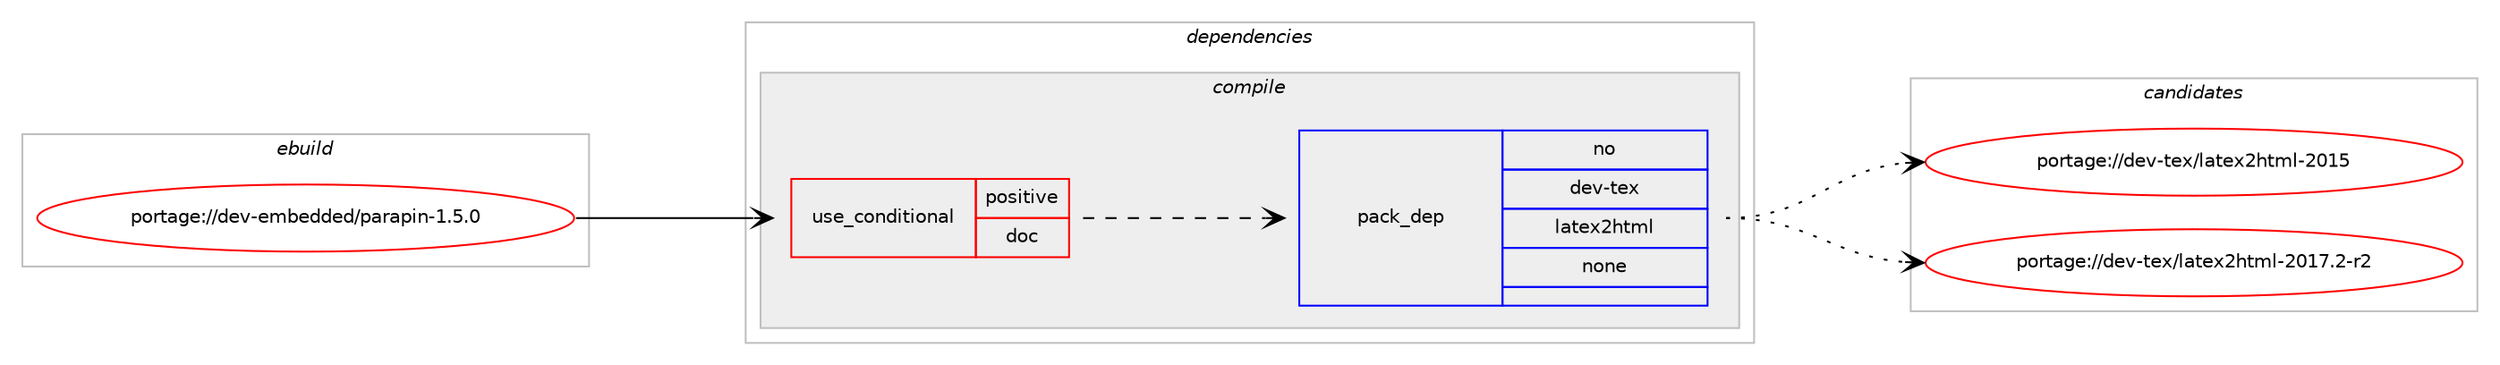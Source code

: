 digraph prolog {

# *************
# Graph options
# *************

newrank=true;
concentrate=true;
compound=true;
graph [rankdir=LR,fontname=Helvetica,fontsize=10,ranksep=1.5];#, ranksep=2.5, nodesep=0.2];
edge  [arrowhead=vee];
node  [fontname=Helvetica,fontsize=10];

# **********
# The ebuild
# **********

subgraph cluster_leftcol {
color=gray;
rank=same;
label=<<i>ebuild</i>>;
id [label="portage://dev-embedded/parapin-1.5.0", color=red, width=4, href="../dev-embedded/parapin-1.5.0.svg"];
}

# ****************
# The dependencies
# ****************

subgraph cluster_midcol {
color=gray;
label=<<i>dependencies</i>>;
subgraph cluster_compile {
fillcolor="#eeeeee";
style=filled;
label=<<i>compile</i>>;
subgraph cond13838 {
dependency59650 [label=<<TABLE BORDER="0" CELLBORDER="1" CELLSPACING="0" CELLPADDING="4"><TR><TD ROWSPAN="3" CELLPADDING="10">use_conditional</TD></TR><TR><TD>positive</TD></TR><TR><TD>doc</TD></TR></TABLE>>, shape=none, color=red];
subgraph pack44490 {
dependency59651 [label=<<TABLE BORDER="0" CELLBORDER="1" CELLSPACING="0" CELLPADDING="4" WIDTH="220"><TR><TD ROWSPAN="6" CELLPADDING="30">pack_dep</TD></TR><TR><TD WIDTH="110">no</TD></TR><TR><TD>dev-tex</TD></TR><TR><TD>latex2html</TD></TR><TR><TD>none</TD></TR><TR><TD></TD></TR></TABLE>>, shape=none, color=blue];
}
dependency59650:e -> dependency59651:w [weight=20,style="dashed",arrowhead="vee"];
}
id:e -> dependency59650:w [weight=20,style="solid",arrowhead="vee"];
}
subgraph cluster_compileandrun {
fillcolor="#eeeeee";
style=filled;
label=<<i>compile and run</i>>;
}
subgraph cluster_run {
fillcolor="#eeeeee";
style=filled;
label=<<i>run</i>>;
}
}

# **************
# The candidates
# **************

subgraph cluster_choices {
rank=same;
color=gray;
label=<<i>candidates</i>>;

subgraph choice44490 {
color=black;
nodesep=1;
choiceportage100101118451161011204710897116101120501041161091084550484953 [label="portage://dev-tex/latex2html-2015", color=red, width=4,href="../dev-tex/latex2html-2015.svg"];
choiceportage10010111845116101120471089711610112050104116109108455048495546504511450 [label="portage://dev-tex/latex2html-2017.2-r2", color=red, width=4,href="../dev-tex/latex2html-2017.2-r2.svg"];
dependency59651:e -> choiceportage100101118451161011204710897116101120501041161091084550484953:w [style=dotted,weight="100"];
dependency59651:e -> choiceportage10010111845116101120471089711610112050104116109108455048495546504511450:w [style=dotted,weight="100"];
}
}

}

